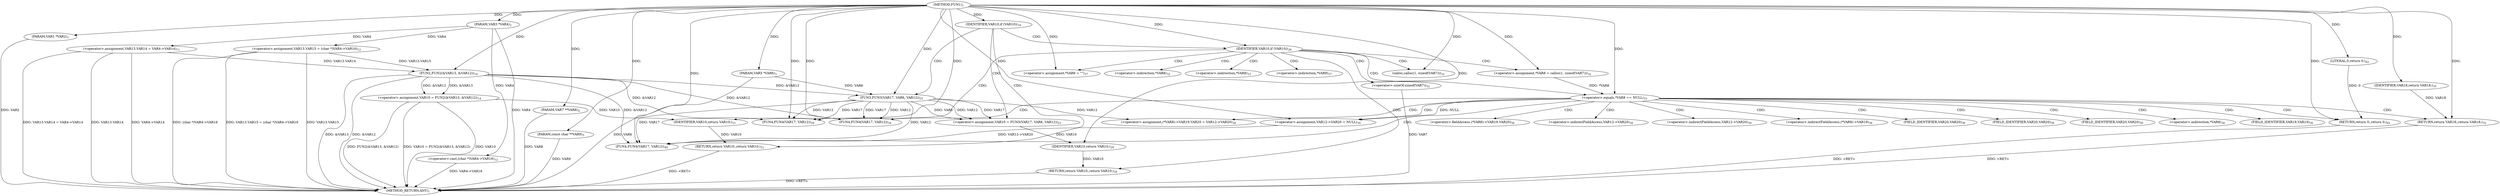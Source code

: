 digraph "FUN1" {  
"8" [label = <(METHOD,FUN1)<SUB>1</SUB>> ]
"102" [label = <(METHOD_RETURN,ANY)<SUB>1</SUB>> ]
"9" [label = <(PARAM,VAR1 *VAR2)<SUB>1</SUB>> ]
"10" [label = <(PARAM,VAR3 *VAR4)<SUB>2</SUB>> ]
"11" [label = <(PARAM,VAR5 *VAR6)<SUB>3</SUB>> ]
"12" [label = <(PARAM,VAR7 **VAR8)<SUB>4</SUB>> ]
"13" [label = <(PARAM,const char **VAR9)<SUB>5</SUB>> ]
"18" [label = <(&lt;operator&gt;.assignment,VAR13.VAR14 = VAR4-&gt;VAR14)<SUB>11</SUB>> ]
"25" [label = <(&lt;operator&gt;.assignment,VAR13.VAR15 = (char *)VAR4-&gt;VAR16)<SUB>12</SUB>> ]
"34" [label = <(&lt;operator&gt;.assignment,VAR10 = FUN2(&amp;VAR13, &amp;VAR12))<SUB>14</SUB>> ]
"46" [label = <(&lt;operator&gt;.assignment,VAR10 = FUN3(VAR17, VAR6, VAR12))<SUB>25</SUB>> ]
"64" [label = <(&lt;operator&gt;.assignment,*VAR8 = calloc(1, sizeof(VAR7)))<SUB>32</SUB>> ]
"82" [label = <(&lt;operator&gt;.assignment,(*VAR8)-&gt;VAR19.VAR20 = VAR12-&gt;VAR20)<SUB>38</SUB>> ]
"92" [label = <(&lt;operator&gt;.assignment,VAR12-&gt;VAR20 = NULL)<SUB>39</SUB>> ]
"97" [label = <(FUN4,FUN4(VAR17, VAR12))<SUB>40</SUB>> ]
"100" [label = <(RETURN,return 0;,return 0;)<SUB>42</SUB>> ]
"42" [label = <(IDENTIFIER,VAR10,if (VAR10))<SUB>16</SUB>> ]
"53" [label = <(IDENTIFIER,VAR10,if (VAR10))<SUB>26</SUB>> ]
"72" [label = <(&lt;operator&gt;.equals,*VAR8 == NULL)<SUB>33</SUB>> ]
"101" [label = <(LITERAL,0,return 0;)<SUB>42</SUB>> ]
"29" [label = <(&lt;operator&gt;.cast,(char *)VAR4-&gt;VAR16)<SUB>12</SUB>> ]
"36" [label = <(FUN2,FUN2(&amp;VAR13, &amp;VAR12))<SUB>14</SUB>> ]
"44" [label = <(RETURN,return VAR10;,return VAR10;)<SUB>21</SUB>> ]
"48" [label = <(FUN3,FUN3(VAR17, VAR6, VAR12))<SUB>25</SUB>> ]
"55" [label = <(&lt;operator&gt;.assignment,*VAR9 = &quot;&quot;)<SUB>27</SUB>> ]
"59" [label = <(FUN4,FUN4(VAR17, VAR12))<SUB>28</SUB>> ]
"62" [label = <(RETURN,return VAR10;,return VAR10;)<SUB>29</SUB>> ]
"67" [label = <(calloc,calloc(1, sizeof(VAR7)))<SUB>32</SUB>> ]
"77" [label = <(FUN4,FUN4(VAR17, VAR12))<SUB>34</SUB>> ]
"80" [label = <(RETURN,return VAR18;,return VAR18;)<SUB>35</SUB>> ]
"45" [label = <(IDENTIFIER,VAR10,return VAR10;)<SUB>21</SUB>> ]
"63" [label = <(IDENTIFIER,VAR10,return VAR10;)<SUB>29</SUB>> ]
"69" [label = <(&lt;operator&gt;.sizeOf,sizeof(VAR7))<SUB>32</SUB>> ]
"81" [label = <(IDENTIFIER,VAR18,return VAR18;)<SUB>35</SUB>> ]
"65" [label = <(&lt;operator&gt;.indirection,*VAR8)<SUB>32</SUB>> ]
"83" [label = <(&lt;operator&gt;.fieldAccess,(*VAR8)-&gt;VAR19.VAR20)<SUB>38</SUB>> ]
"89" [label = <(&lt;operator&gt;.indirectFieldAccess,VAR12-&gt;VAR20)<SUB>38</SUB>> ]
"93" [label = <(&lt;operator&gt;.indirectFieldAccess,VAR12-&gt;VAR20)<SUB>39</SUB>> ]
"73" [label = <(&lt;operator&gt;.indirection,*VAR8)<SUB>33</SUB>> ]
"84" [label = <(&lt;operator&gt;.indirectFieldAccess,(*VAR8)-&gt;VAR19)<SUB>38</SUB>> ]
"88" [label = <(FIELD_IDENTIFIER,VAR20,VAR20)<SUB>38</SUB>> ]
"91" [label = <(FIELD_IDENTIFIER,VAR20,VAR20)<SUB>38</SUB>> ]
"95" [label = <(FIELD_IDENTIFIER,VAR20,VAR20)<SUB>39</SUB>> ]
"56" [label = <(&lt;operator&gt;.indirection,*VAR9)<SUB>27</SUB>> ]
"85" [label = <(&lt;operator&gt;.indirection,*VAR8)<SUB>38</SUB>> ]
"87" [label = <(FIELD_IDENTIFIER,VAR19,VAR19)<SUB>38</SUB>> ]
  "44" -> "102"  [ label = "DDG: &lt;RET&gt;"] 
  "62" -> "102"  [ label = "DDG: &lt;RET&gt;"] 
  "80" -> "102"  [ label = "DDG: &lt;RET&gt;"] 
  "100" -> "102"  [ label = "DDG: &lt;RET&gt;"] 
  "9" -> "102"  [ label = "DDG: VAR2"] 
  "10" -> "102"  [ label = "DDG: VAR4"] 
  "11" -> "102"  [ label = "DDG: VAR6"] 
  "12" -> "102"  [ label = "DDG: VAR8"] 
  "13" -> "102"  [ label = "DDG: VAR9"] 
  "18" -> "102"  [ label = "DDG: VAR13.VAR14"] 
  "18" -> "102"  [ label = "DDG: VAR4-&gt;VAR14"] 
  "18" -> "102"  [ label = "DDG: VAR13.VAR14 = VAR4-&gt;VAR14"] 
  "25" -> "102"  [ label = "DDG: VAR13.VAR15"] 
  "29" -> "102"  [ label = "DDG: VAR4-&gt;VAR16"] 
  "25" -> "102"  [ label = "DDG: (char *)VAR4-&gt;VAR16"] 
  "25" -> "102"  [ label = "DDG: VAR13.VAR15 = (char *)VAR4-&gt;VAR16"] 
  "34" -> "102"  [ label = "DDG: VAR10"] 
  "36" -> "102"  [ label = "DDG: &amp;VAR13"] 
  "36" -> "102"  [ label = "DDG: &amp;VAR12"] 
  "34" -> "102"  [ label = "DDG: FUN2(&amp;VAR13, &amp;VAR12)"] 
  "34" -> "102"  [ label = "DDG: VAR10 = FUN2(&amp;VAR13, &amp;VAR12)"] 
  "69" -> "102"  [ label = "DDG: VAR7"] 
  "8" -> "9"  [ label = "DDG: "] 
  "8" -> "10"  [ label = "DDG: "] 
  "8" -> "11"  [ label = "DDG: "] 
  "8" -> "12"  [ label = "DDG: "] 
  "8" -> "13"  [ label = "DDG: "] 
  "10" -> "18"  [ label = "DDG: VAR4"] 
  "10" -> "25"  [ label = "DDG: VAR4"] 
  "36" -> "34"  [ label = "DDG: &amp;VAR13"] 
  "36" -> "34"  [ label = "DDG: &amp;VAR12"] 
  "48" -> "46"  [ label = "DDG: VAR17"] 
  "48" -> "46"  [ label = "DDG: VAR6"] 
  "48" -> "46"  [ label = "DDG: VAR12"] 
  "8" -> "64"  [ label = "DDG: "] 
  "48" -> "82"  [ label = "DDG: VAR12"] 
  "72" -> "92"  [ label = "DDG: NULL"] 
  "8" -> "92"  [ label = "DDG: "] 
  "101" -> "100"  [ label = "DDG: 0"] 
  "8" -> "100"  [ label = "DDG: "] 
  "8" -> "42"  [ label = "DDG: "] 
  "8" -> "53"  [ label = "DDG: "] 
  "48" -> "97"  [ label = "DDG: VAR17"] 
  "8" -> "97"  [ label = "DDG: "] 
  "36" -> "97"  [ label = "DDG: &amp;VAR12"] 
  "48" -> "97"  [ label = "DDG: VAR12"] 
  "92" -> "97"  [ label = "DDG: VAR12-&gt;VAR20"] 
  "8" -> "101"  [ label = "DDG: "] 
  "10" -> "29"  [ label = "DDG: VAR4"] 
  "18" -> "36"  [ label = "DDG: VAR13.VAR14"] 
  "25" -> "36"  [ label = "DDG: VAR13.VAR15"] 
  "8" -> "36"  [ label = "DDG: "] 
  "45" -> "44"  [ label = "DDG: VAR10"] 
  "8" -> "48"  [ label = "DDG: "] 
  "11" -> "48"  [ label = "DDG: VAR6"] 
  "36" -> "48"  [ label = "DDG: &amp;VAR12"] 
  "8" -> "55"  [ label = "DDG: "] 
  "63" -> "62"  [ label = "DDG: VAR10"] 
  "8" -> "67"  [ label = "DDG: "] 
  "64" -> "72"  [ label = "DDG: *VAR8"] 
  "8" -> "72"  [ label = "DDG: "] 
  "81" -> "80"  [ label = "DDG: VAR18"] 
  "8" -> "80"  [ label = "DDG: "] 
  "34" -> "45"  [ label = "DDG: VAR10"] 
  "8" -> "45"  [ label = "DDG: "] 
  "48" -> "59"  [ label = "DDG: VAR17"] 
  "8" -> "59"  [ label = "DDG: "] 
  "36" -> "59"  [ label = "DDG: &amp;VAR12"] 
  "48" -> "59"  [ label = "DDG: VAR12"] 
  "46" -> "63"  [ label = "DDG: VAR10"] 
  "8" -> "63"  [ label = "DDG: "] 
  "48" -> "77"  [ label = "DDG: VAR17"] 
  "8" -> "77"  [ label = "DDG: "] 
  "36" -> "77"  [ label = "DDG: &amp;VAR12"] 
  "48" -> "77"  [ label = "DDG: VAR12"] 
  "8" -> "81"  [ label = "DDG: "] 
  "42" -> "48"  [ label = "CDG: "] 
  "42" -> "46"  [ label = "CDG: "] 
  "42" -> "44"  [ label = "CDG: "] 
  "42" -> "53"  [ label = "CDG: "] 
  "53" -> "73"  [ label = "CDG: "] 
  "53" -> "64"  [ label = "CDG: "] 
  "53" -> "72"  [ label = "CDG: "] 
  "53" -> "56"  [ label = "CDG: "] 
  "53" -> "69"  [ label = "CDG: "] 
  "53" -> "67"  [ label = "CDG: "] 
  "53" -> "65"  [ label = "CDG: "] 
  "53" -> "59"  [ label = "CDG: "] 
  "53" -> "55"  [ label = "CDG: "] 
  "53" -> "62"  [ label = "CDG: "] 
  "72" -> "77"  [ label = "CDG: "] 
  "72" -> "89"  [ label = "CDG: "] 
  "72" -> "84"  [ label = "CDG: "] 
  "72" -> "85"  [ label = "CDG: "] 
  "72" -> "95"  [ label = "CDG: "] 
  "72" -> "92"  [ label = "CDG: "] 
  "72" -> "87"  [ label = "CDG: "] 
  "72" -> "97"  [ label = "CDG: "] 
  "72" -> "91"  [ label = "CDG: "] 
  "72" -> "82"  [ label = "CDG: "] 
  "72" -> "93"  [ label = "CDG: "] 
  "72" -> "80"  [ label = "CDG: "] 
  "72" -> "83"  [ label = "CDG: "] 
  "72" -> "100"  [ label = "CDG: "] 
  "72" -> "88"  [ label = "CDG: "] 
}
